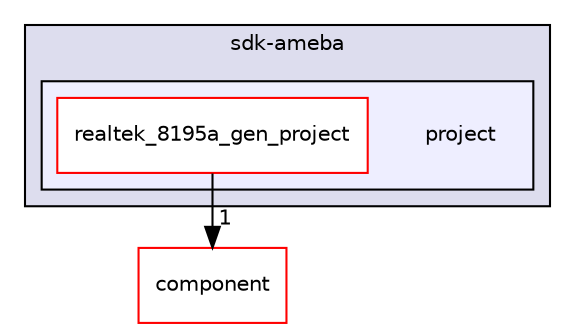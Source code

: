 digraph "project" {
  compound=true
  node [ fontsize="10", fontname="Helvetica"];
  edge [ labelfontsize="10", labelfontname="Helvetica"];
  subgraph clusterdir_59865070466a2d887ccae359ce349522 {
    graph [ bgcolor="#ddddee", pencolor="black", label="sdk-ameba" fontname="Helvetica", fontsize="10", URL="dir_59865070466a2d887ccae359ce349522.html"]
  subgraph clusterdir_bb17c7c1f6b5d4e42018e46e245402cf {
    graph [ bgcolor="#eeeeff", pencolor="black", label="" URL="dir_bb17c7c1f6b5d4e42018e46e245402cf.html"];
    dir_bb17c7c1f6b5d4e42018e46e245402cf [shape=plaintext label="project"];
    dir_4d8a5561b87cbdbe66a2580ebcb931d0 [shape=box label="realtek_8195a_gen_project" color="red" fillcolor="white" style="filled" URL="dir_4d8a5561b87cbdbe66a2580ebcb931d0.html"];
  }
  }
  dir_da6bad2e2c5a50fa6b6edae596f8e89f [shape=box label="component" fillcolor="white" style="filled" color="red" URL="dir_da6bad2e2c5a50fa6b6edae596f8e89f.html"];
  dir_4d8a5561b87cbdbe66a2580ebcb931d0->dir_da6bad2e2c5a50fa6b6edae596f8e89f [headlabel="1", labeldistance=1.5 headhref="dir_000002_000014.html"];
}
